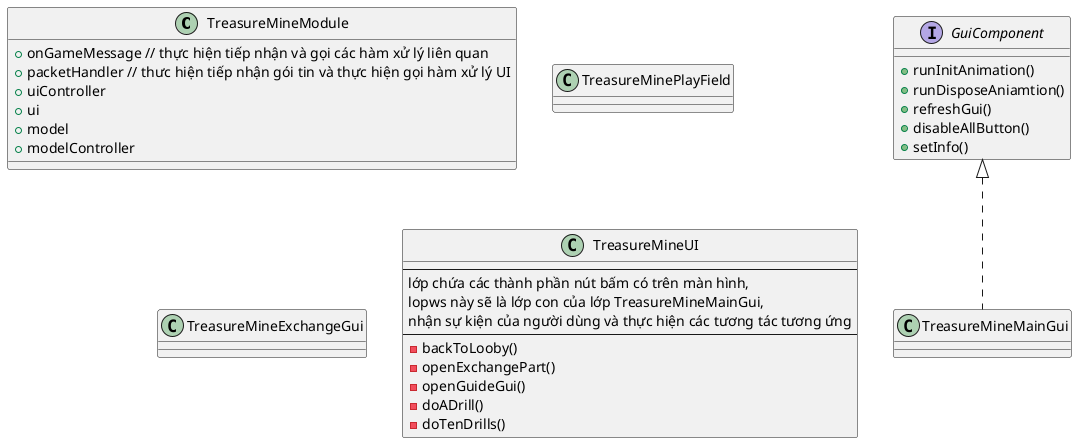 @startuml
class TreasureMineModule {
    + onGameMessage // thực hiện tiếp nhận và gọi các hàm xử lý liên quan
    + packetHandler // thưc hiện tiếp nhận gói tin và thực hiện gọi hàm xử lý UI
    + uiController 
    + ui
    + model
    + modelController
}

interface GuiComponent {
    + runInitAnimation()
    + runDisposeAniamtion()
    + refreshGui()
    + disableAllButton()
    + setInfo()
}

class TreasureMineMainGui implements GuiComponent {

}

class TreasureMinePlayField {

}

class TreasureMineExchangeGui {

}

class TreasureMineUI {
    ---
    lớp chứa các thành phần nút bấm có trên màn hình,
    lopws này sẽ là lớp con của lớp TreasureMineMainGui,
    nhận sự kiện của người dùng và thực hiện các tương tác tương ứng
    ---
    - backToLooby()
    - openExchangePart()
    - openGuideGui()
    - doADrill()
    - doTenDrills()
}

@enduml



// Các vấn đề cần ử lý
- Tách riêng biệt được class Module, không chứa quá nhiều logic bên trong
- Có thể triển khai cả model update first và ui update first
- Module xử lý gói tin, Module xử lý hành động, Module xử lý UI

- Các thành phần UI thực hiện gọi về Module để thực hiện request các gói
- Thành phần module chứa các module
    - NetworkModule : thực hiện xử lý gửi và nhận gói tin
    - UserActionHandler : thực hiện nhận xử lý các hành động của người dùng
        - thằng này nhận sự kiện và thực hiện handle các hành động liên
        ví dụ như: khi người dùng thực hiện nhấn đào -> nó nhận sự kiện đào
        -> nó gọi module kiểm tra -> nó gọi module network
    - Thằng nào thực hiện cập nhật UI, thằng nào thực hiện cập nhật Model

- Khi đang thực hiện hanle gửi và nhận gói tin/ hành động trong sự kiện,
các nút cần được disable, không cho phép người dùng thực hiện click



